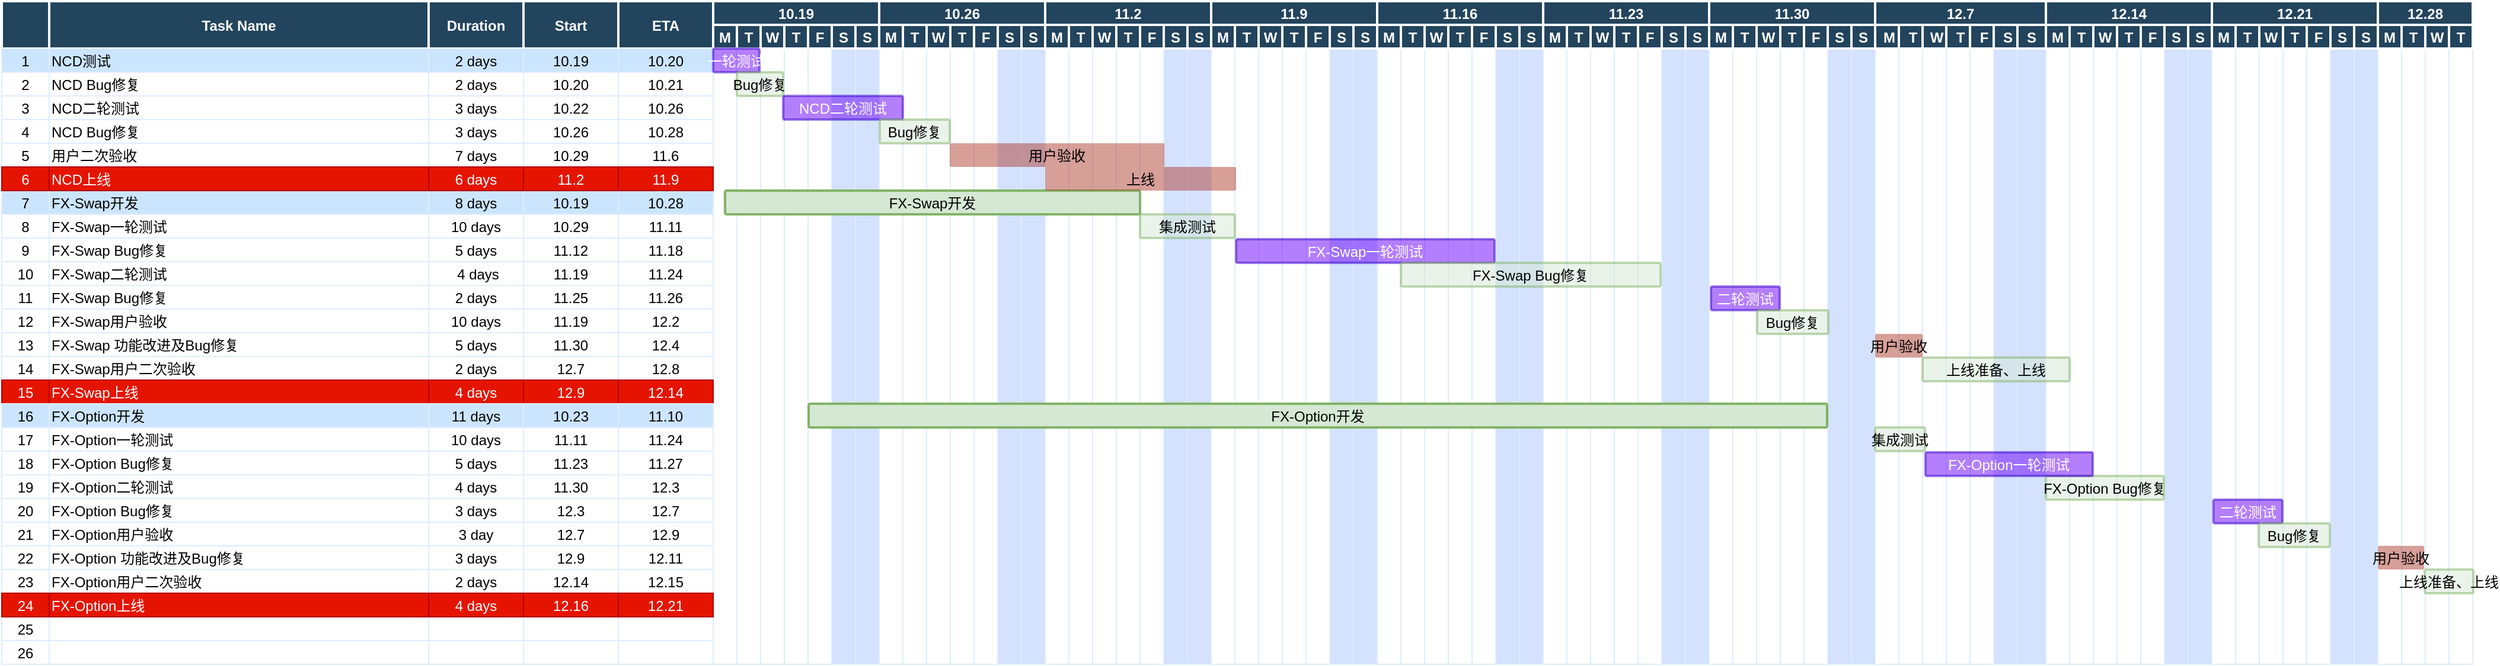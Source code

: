 <mxfile version="13.10.1" type="github">
  <diagram name="Page-1" id="8378b5f6-a2b2-b727-a746-972ab9d02e00">
    <mxGraphModel dx="2942" dy="1162" grid="1" gridSize="10" guides="1" tooltips="1" connect="0" arrows="1" fold="1" page="1" pageScale="1.5" pageWidth="1169" pageHeight="827" background="#ffffff" math="0" shadow="0">
      <root>
        <mxCell id="0" />
        <mxCell id="1" parent="0" />
        <mxCell id="63" value="7" style="strokeColor=#DEEDFF;fillColor=#CCE5FF;" parent="1" vertex="1">
          <mxGeometry x="86.5" y="500" width="40" height="20" as="geometry" />
        </mxCell>
        <mxCell id="64" value="FX-Swap开发" style="align=left;strokeColor=#DEEDFF;fillColor=#CCE5FF;" parent="1" vertex="1">
          <mxGeometry x="126.5" y="500" width="320" height="20" as="geometry" />
        </mxCell>
        <mxCell id="65" value="8 days" style="strokeColor=#DEEDFF;fillColor=#CCE5FF;" parent="1" vertex="1">
          <mxGeometry x="446.5" y="500" width="80.0" height="20" as="geometry" />
        </mxCell>
        <mxCell id="66" value="10.19" style="strokeColor=#DEEDFF;fillColor=#CCE5FF;" parent="1" vertex="1">
          <mxGeometry x="526.5" y="500" width="80.0" height="20" as="geometry" />
        </mxCell>
        <mxCell id="67" value="10.28" style="strokeColor=#DEEDFF;fillColor=#CCE5FF;" parent="1" vertex="1">
          <mxGeometry x="606.5" y="500.0" width="80.0" height="20" as="geometry" />
        </mxCell>
        <mxCell id="68" value="" style="strokeColor=#DEEDFF" parent="1" vertex="1">
          <mxGeometry x="686.5" y="380.0" width="20" height="520" as="geometry" />
        </mxCell>
        <mxCell id="69" value="8" style="strokeColor=#DEEDFF;fillColor=#FFFFFF;" parent="1" vertex="1">
          <mxGeometry x="86.5" y="520.0" width="40" height="20" as="geometry" />
        </mxCell>
        <mxCell id="70" value="FX-Swap一轮测试" style="align=left;strokeColor=#DEEDFF;fillColor=#FFFFFF;" parent="1" vertex="1">
          <mxGeometry x="126.5" y="520.0" width="320.0" height="20" as="geometry" />
        </mxCell>
        <mxCell id="71" value="10 days" style="strokeColor=#DEEDFF;fillColor=#FFFFFF;" parent="1" vertex="1">
          <mxGeometry x="446.5" y="520.0" width="80.0" height="20" as="geometry" />
        </mxCell>
        <mxCell id="72" value="10.29" style="strokeColor=#DEEDFF;fillColor=#FFFFFF;" parent="1" vertex="1">
          <mxGeometry x="526.5" y="520.0" width="80.0" height="20" as="geometry" />
        </mxCell>
        <mxCell id="73" value="11.11" style="strokeColor=#DEEDFF;fillColor=#FFFFFF;" parent="1" vertex="1">
          <mxGeometry x="606.5" y="520.0" width="80.0" height="20" as="geometry" />
        </mxCell>
        <mxCell id="74" value="9" style="strokeColor=#DEEDFF" parent="1" vertex="1">
          <mxGeometry x="86.5" y="540" width="40" height="20" as="geometry" />
        </mxCell>
        <mxCell id="75" value="FX-Swap Bug修复" style="align=left;strokeColor=#DEEDFF" parent="1" vertex="1">
          <mxGeometry x="126.5" y="540.0" width="320.0" height="20.0" as="geometry" />
        </mxCell>
        <mxCell id="76" value="5 days" style="strokeColor=#DEEDFF" parent="1" vertex="1">
          <mxGeometry x="446.5" y="540.0" width="80.0" height="20" as="geometry" />
        </mxCell>
        <mxCell id="77" value="11.12" style="strokeColor=#DEEDFF" parent="1" vertex="1">
          <mxGeometry x="526.5" y="540.0" width="80.0" height="20" as="geometry" />
        </mxCell>
        <mxCell id="78" value="11.18" style="strokeColor=#DEEDFF" parent="1" vertex="1">
          <mxGeometry x="606.5" y="540" width="80.0" height="20" as="geometry" />
        </mxCell>
        <mxCell id="79" value="10" style="strokeColor=#DEEDFF" parent="1" vertex="1">
          <mxGeometry x="86.5" y="560" width="40" height="20" as="geometry" />
        </mxCell>
        <mxCell id="80" value="FX-Swap二轮测试" style="align=left;strokeColor=#DEEDFF" parent="1" vertex="1">
          <mxGeometry x="126.5" y="560.0" width="320" height="20" as="geometry" />
        </mxCell>
        <mxCell id="81" value="4 days" style="strokeColor=#DEEDFF" parent="1" vertex="1">
          <mxGeometry x="446.5" y="560" width="83.5" height="20" as="geometry" />
        </mxCell>
        <mxCell id="82" value="11.19" style="strokeColor=#DEEDFF" parent="1" vertex="1">
          <mxGeometry x="526.5" y="560.0" width="80.0" height="20" as="geometry" />
        </mxCell>
        <mxCell id="83" value="11.24" style="strokeColor=#DEEDFF" parent="1" vertex="1">
          <mxGeometry x="606.5" y="560.0" width="80.0" height="20" as="geometry" />
        </mxCell>
        <mxCell id="84" value="11" style="strokeColor=#DEEDFF" parent="1" vertex="1">
          <mxGeometry x="86.5" y="580.0" width="40" height="20" as="geometry" />
        </mxCell>
        <mxCell id="85" value="FX-Swap Bug修复" style="align=left;strokeColor=#DEEDFF" parent="1" vertex="1">
          <mxGeometry x="126.5" y="580.0" width="320.0" height="20" as="geometry" />
        </mxCell>
        <mxCell id="86" value="2 days" style="strokeColor=#DEEDFF" parent="1" vertex="1">
          <mxGeometry x="446.5" y="580.0" width="80.0" height="20" as="geometry" />
        </mxCell>
        <mxCell id="87" value="11.25" style="strokeColor=#DEEDFF" parent="1" vertex="1">
          <mxGeometry x="526.5" y="580.0" width="80.0" height="20" as="geometry" />
        </mxCell>
        <mxCell id="88" value="11.26" style="strokeColor=#DEEDFF" parent="1" vertex="1">
          <mxGeometry x="606.5" y="580.0" width="80.0" height="20" as="geometry" />
        </mxCell>
        <mxCell id="89" value="12" style="strokeColor=#DEEDFF" parent="1" vertex="1">
          <mxGeometry x="86.5" y="600.0" width="40" height="20" as="geometry" />
        </mxCell>
        <mxCell id="90" value="FX-Swap用户验收" style="align=left;strokeColor=#DEEDFF" parent="1" vertex="1">
          <mxGeometry x="126.5" y="600.0" width="320.0" height="20" as="geometry" />
        </mxCell>
        <mxCell id="91" value="10 days" style="strokeColor=#DEEDFF" parent="1" vertex="1">
          <mxGeometry x="446.5" y="600.0" width="80.0" height="20" as="geometry" />
        </mxCell>
        <mxCell id="92" value="11.19" style="strokeColor=#DEEDFF" parent="1" vertex="1">
          <mxGeometry x="526.5" y="600.0" width="80.0" height="20" as="geometry" />
        </mxCell>
        <mxCell id="93" value="12.2" style="strokeColor=#DEEDFF" parent="1" vertex="1">
          <mxGeometry x="606.5" y="600.0" width="80.0" height="20" as="geometry" />
        </mxCell>
        <mxCell id="94" value="13" style="strokeColor=#DEEDFF" parent="1" vertex="1">
          <mxGeometry x="86.5" y="620.0" width="40" height="20" as="geometry" />
        </mxCell>
        <mxCell id="95" value="FX-Swap 功能改进及Bug修复" style="align=left;strokeColor=#DEEDFF" parent="1" vertex="1">
          <mxGeometry x="126.5" y="620.0" width="320.0" height="20" as="geometry" />
        </mxCell>
        <mxCell id="96" value="5 days" style="strokeColor=#DEEDFF" parent="1" vertex="1">
          <mxGeometry x="446.5" y="620.0" width="80.0" height="20" as="geometry" />
        </mxCell>
        <mxCell id="97" value="11.30" style="strokeColor=#DEEDFF" parent="1" vertex="1">
          <mxGeometry x="526.5" y="620.0" width="80.0" height="20" as="geometry" />
        </mxCell>
        <mxCell id="98" value="12.4" style="strokeColor=#DEEDFF" parent="1" vertex="1">
          <mxGeometry x="606.5" y="620.0" width="80.0" height="20" as="geometry" />
        </mxCell>
        <mxCell id="99" value="14" style="strokeColor=#DEEDFF" parent="1" vertex="1">
          <mxGeometry x="86.5" y="640.0" width="40" height="20" as="geometry" />
        </mxCell>
        <mxCell id="100" value="FX-Swap用户二次验收" style="align=left;strokeColor=#DEEDFF" parent="1" vertex="1">
          <mxGeometry x="126.5" y="640.0" width="320.0" height="20" as="geometry" />
        </mxCell>
        <mxCell id="101" value="2 days" style="strokeColor=#DEEDFF" parent="1" vertex="1">
          <mxGeometry x="446.5" y="640.0" width="80.0" height="20" as="geometry" />
        </mxCell>
        <mxCell id="102" value="12.7" style="strokeColor=#DEEDFF" parent="1" vertex="1">
          <mxGeometry x="526.5" y="640.0" width="80.0" height="20" as="geometry" />
        </mxCell>
        <mxCell id="103" value="12.8" style="strokeColor=#DEEDFF" parent="1" vertex="1">
          <mxGeometry x="606.5" y="640.0" width="80.0" height="20" as="geometry" />
        </mxCell>
        <mxCell id="104" value="15" style="strokeColor=#B20000;fillColor=#e51400;fontColor=#ffffff;" parent="1" vertex="1">
          <mxGeometry x="86.5" y="660" width="40" height="20" as="geometry" />
        </mxCell>
        <mxCell id="105" value="FX-Swap上线" style="align=left;strokeColor=#B20000;fillColor=#e51400;fontColor=#ffffff;" parent="1" vertex="1">
          <mxGeometry x="126.5" y="660.0" width="320.0" height="20.0" as="geometry" />
        </mxCell>
        <mxCell id="106" value="4 days" style="strokeColor=#B20000;fillColor=#e51400;fontColor=#ffffff;" parent="1" vertex="1">
          <mxGeometry x="446.5" y="660.0" width="80.0" height="20" as="geometry" />
        </mxCell>
        <mxCell id="107" value="12.9" style="strokeColor=#B20000;fillColor=#e51400;fontColor=#ffffff;" parent="1" vertex="1">
          <mxGeometry x="526.5" y="660.0" width="80.0" height="20" as="geometry" />
        </mxCell>
        <mxCell id="108" value="12.14" style="strokeColor=#B20000;fillColor=#e51400;fontColor=#ffffff;" parent="1" vertex="1">
          <mxGeometry x="606.5" y="660.0" width="80.0" height="20" as="geometry" />
        </mxCell>
        <mxCell id="109" value="16" style="strokeColor=#DEEDFF;fillColor=#CCE5FF;" parent="1" vertex="1">
          <mxGeometry x="86.5" y="680" width="40" height="20" as="geometry" />
        </mxCell>
        <mxCell id="111" value="11 days" style="strokeColor=#DEEDFF;fillColor=#CCE5FF;" parent="1" vertex="1">
          <mxGeometry x="446.5" y="680.0" width="80.0" height="20" as="geometry" />
        </mxCell>
        <mxCell id="112" value="10.23" style="strokeColor=#DEEDFF;fillColor=#CCE5FF;" parent="1" vertex="1">
          <mxGeometry x="526.5" y="680.0" width="80.0" height="20" as="geometry" />
        </mxCell>
        <mxCell id="113" value="11.10" style="strokeColor=#DEEDFF;fillColor=#CCE5FF;" parent="1" vertex="1">
          <mxGeometry x="606.5" y="680.0" width="80.0" height="20" as="geometry" />
        </mxCell>
        <mxCell id="114" value="17" style="strokeColor=#DEEDFF" parent="1" vertex="1">
          <mxGeometry x="86.5" y="700.0" width="40" height="20" as="geometry" />
        </mxCell>
        <mxCell id="116" value="10 days" style="strokeColor=#DEEDFF" parent="1" vertex="1">
          <mxGeometry x="446.5" y="700.0" width="80.0" height="20" as="geometry" />
        </mxCell>
        <mxCell id="117" value="11.11" style="strokeColor=#DEEDFF" parent="1" vertex="1">
          <mxGeometry x="526.5" y="700.0" width="80.0" height="20" as="geometry" />
        </mxCell>
        <mxCell id="118" value="11.24" style="strokeColor=#DEEDFF" parent="1" vertex="1">
          <mxGeometry x="606.5" y="700.0" width="80.0" height="20" as="geometry" />
        </mxCell>
        <mxCell id="119" value="18" style="strokeColor=#DEEDFF" parent="1" vertex="1">
          <mxGeometry x="86.5" y="720" width="40" height="20" as="geometry" />
        </mxCell>
        <mxCell id="121" value="5 days" style="strokeColor=#DEEDFF" parent="1" vertex="1">
          <mxGeometry x="446.5" y="720.0" width="80.0" height="20" as="geometry" />
        </mxCell>
        <mxCell id="122" value="11.23" style="strokeColor=#DEEDFF" parent="1" vertex="1">
          <mxGeometry x="526.5" y="720.0" width="80.0" height="20" as="geometry" />
        </mxCell>
        <mxCell id="123" value="11.27" style="strokeColor=#DEEDFF" parent="1" vertex="1">
          <mxGeometry x="606.5" y="720.0" width="80.0" height="20" as="geometry" />
        </mxCell>
        <mxCell id="124" value="19" style="strokeColor=#DEEDFF" parent="1" vertex="1">
          <mxGeometry x="86.5" y="740" width="40" height="20" as="geometry" />
        </mxCell>
        <mxCell id="126" value="4 days" style="strokeColor=#DEEDFF" parent="1" vertex="1">
          <mxGeometry x="446.5" y="740.0" width="80.0" height="20" as="geometry" />
        </mxCell>
        <mxCell id="127" value="11.30" style="strokeColor=#DEEDFF" parent="1" vertex="1">
          <mxGeometry x="526.5" y="740.0" width="80.0" height="20" as="geometry" />
        </mxCell>
        <mxCell id="128" value="12.3" style="strokeColor=#DEEDFF" parent="1" vertex="1">
          <mxGeometry x="606.5" y="740.0" width="80.0" height="20" as="geometry" />
        </mxCell>
        <mxCell id="129" value="20" style="strokeColor=#DEEDFF" parent="1" vertex="1">
          <mxGeometry x="86.5" y="760.0" width="40" height="20" as="geometry" />
        </mxCell>
        <mxCell id="131" value="3 days" style="strokeColor=#DEEDFF" parent="1" vertex="1">
          <mxGeometry x="446.5" y="760.0" width="80.0" height="20" as="geometry" />
        </mxCell>
        <mxCell id="132" value="12.3" style="strokeColor=#DEEDFF" parent="1" vertex="1">
          <mxGeometry x="526.5" y="760.0" width="80.0" height="20" as="geometry" />
        </mxCell>
        <mxCell id="133" value="12.7" style="strokeColor=#DEEDFF" parent="1" vertex="1">
          <mxGeometry x="606.5" y="760.0" width="80.0" height="20" as="geometry" />
        </mxCell>
        <mxCell id="134" value="21" style="strokeColor=#DEEDFF;fillColor=#FFFFFF" parent="1" vertex="1">
          <mxGeometry x="86.5" y="780" width="40" height="20" as="geometry" />
        </mxCell>
        <mxCell id="136" value="3 day" style="strokeColor=#DEEDFF;fillColor=#FFFFFF" parent="1" vertex="1">
          <mxGeometry x="446.5" y="780.0" width="80.0" height="20" as="geometry" />
        </mxCell>
        <mxCell id="137" value="12.7" style="strokeColor=#DEEDFF;fillColor=#FFFFFF" parent="1" vertex="1">
          <mxGeometry x="526.5" y="780.0" width="80.0" height="20" as="geometry" />
        </mxCell>
        <mxCell id="138" value="12.9" style="strokeColor=#DEEDFF;fillColor=#FFFFFF" parent="1" vertex="1">
          <mxGeometry x="606.5" y="780.0" width="80.0" height="20" as="geometry" />
        </mxCell>
        <mxCell id="139" value="22" style="strokeColor=#DEEDFF;fillColor=#FFFFFF;" parent="1" vertex="1">
          <mxGeometry x="86.5" y="800.0" width="40" height="20" as="geometry" />
        </mxCell>
        <mxCell id="141" value="3 days" style="strokeColor=#DEEDFF;fillColor=#FFFFFF;" parent="1" vertex="1">
          <mxGeometry x="446.5" y="800.0" width="80.0" height="20" as="geometry" />
        </mxCell>
        <mxCell id="142" value="12.9" style="strokeColor=#DEEDFF;fillColor=#FFFFFF;" parent="1" vertex="1">
          <mxGeometry x="526.5" y="800.0" width="80.0" height="20" as="geometry" />
        </mxCell>
        <mxCell id="143" value="12.11" style="strokeColor=#DEEDFF;fillColor=#FFFFFF;" parent="1" vertex="1">
          <mxGeometry x="606.5" y="800.0" width="80.0" height="20" as="geometry" />
        </mxCell>
        <mxCell id="144" value="17" style="strokeColor=#DEEDFF" parent="1" vertex="1">
          <mxGeometry x="86.5" y="820.0" width="40" height="20" as="geometry" />
        </mxCell>
        <mxCell id="146" value="7 days" style="strokeColor=#DEEDFF" parent="1" vertex="1">
          <mxGeometry x="446.5" y="820.0" width="80.0" height="20" as="geometry" />
        </mxCell>
        <mxCell id="147" value="19.04.12" style="strokeColor=#DEEDFF" parent="1" vertex="1">
          <mxGeometry x="526.5" y="820.0" width="80.0" height="20" as="geometry" />
        </mxCell>
        <mxCell id="148" value="27.04.12" style="strokeColor=#DEEDFF" parent="1" vertex="1">
          <mxGeometry x="606.5" y="820.0" width="80.0" height="20" as="geometry" />
        </mxCell>
        <mxCell id="154" value="19" style="strokeColor=#DEEDFF" parent="1" vertex="1">
          <mxGeometry x="86.5" y="860.0" width="40" height="20" as="geometry" />
        </mxCell>
        <mxCell id="155" value="" style="align=left;strokeColor=#DEEDFF" parent="1" vertex="1">
          <mxGeometry x="126.5" y="860.0" width="320.0" height="20" as="geometry" />
        </mxCell>
        <mxCell id="156" value="" style="strokeColor=#DEEDFF" parent="1" vertex="1">
          <mxGeometry x="446.5" y="860.0" width="80.0" height="20" as="geometry" />
        </mxCell>
        <mxCell id="157" value="" style="strokeColor=#DEEDFF" parent="1" vertex="1">
          <mxGeometry x="526.5" y="860" width="80" height="20" as="geometry" />
        </mxCell>
        <mxCell id="158" value="" style="strokeColor=#DEEDFF" parent="1" vertex="1">
          <mxGeometry x="606.5" y="860.0" width="80.0" height="20" as="geometry" />
        </mxCell>
        <mxCell id="159" value="20" style="strokeColor=#DEEDFF" parent="1" vertex="1">
          <mxGeometry x="86.5" y="880.0" width="40" height="20" as="geometry" />
        </mxCell>
        <mxCell id="160" value="" style="align=left;strokeColor=#DEEDFF" parent="1" vertex="1">
          <mxGeometry x="126.5" y="880.0" width="320.0" height="20" as="geometry" />
        </mxCell>
        <mxCell id="161" value="" style="strokeColor=#DEEDFF" parent="1" vertex="1">
          <mxGeometry x="446.5" y="880.0" width="80.0" height="20" as="geometry" />
        </mxCell>
        <mxCell id="162" value="" style="strokeColor=#DEEDFF" parent="1" vertex="1">
          <mxGeometry x="526.5" y="880.0" width="80.0" height="20" as="geometry" />
        </mxCell>
        <mxCell id="163" value="" style="strokeColor=#DEEDFF" parent="1" vertex="1">
          <mxGeometry x="606.5" y="880.0" width="80.0" height="20" as="geometry" />
        </mxCell>
        <mxCell id="169" value="23" style="strokeColor=#DEEDFF" parent="1" vertex="1">
          <mxGeometry x="86.5" y="820.0" width="40" height="20" as="geometry" />
        </mxCell>
        <mxCell id="170" value="" style="align=left;strokeColor=#DEEDFF" parent="1" vertex="1">
          <mxGeometry x="126.5" y="820.0" width="320.0" height="20" as="geometry" />
        </mxCell>
        <mxCell id="171" value="2 days" style="strokeColor=#DEEDFF" parent="1" vertex="1">
          <mxGeometry x="446.5" y="820.0" width="80.0" height="20" as="geometry" />
        </mxCell>
        <mxCell id="172" value="12.14" style="strokeColor=#DEEDFF" parent="1" vertex="1">
          <mxGeometry x="526.5" y="820.0" width="80.0" height="20" as="geometry" />
        </mxCell>
        <mxCell id="173" value="12.15" style="strokeColor=#DEEDFF" parent="1" vertex="1">
          <mxGeometry x="606.5" y="820.0" width="80.0" height="20" as="geometry" />
        </mxCell>
        <mxCell id="174" value="23" style="strokeColor=#DEEDFF" parent="1" vertex="1">
          <mxGeometry x="86.5" y="840.0" width="40" height="20" as="geometry" />
        </mxCell>
        <mxCell id="175" value="" style="align=left;strokeColor=#DEEDFF" parent="1" vertex="1">
          <mxGeometry x="126.5" y="840.0" width="320.0" height="20" as="geometry" />
        </mxCell>
        <mxCell id="176" value="" style="strokeColor=#DEEDFF" parent="1" vertex="1">
          <mxGeometry x="446.5" y="840.0" width="80.0" height="20" as="geometry" />
        </mxCell>
        <mxCell id="177" value="" style="strokeColor=#DEEDFF" parent="1" vertex="1">
          <mxGeometry x="526.5" y="840.0" width="80.0" height="20" as="geometry" />
        </mxCell>
        <mxCell id="178" value="" style="strokeColor=#DEEDFF" parent="1" vertex="1">
          <mxGeometry x="606.5" y="840.0" width="80.0" height="20" as="geometry" />
        </mxCell>
        <mxCell id="179" value="25" style="strokeColor=#DEEDFF" parent="1" vertex="1">
          <mxGeometry x="86.5" y="860.0" width="40" height="20" as="geometry" />
        </mxCell>
        <mxCell id="180" value="" style="align=left;strokeColor=#DEEDFF" parent="1" vertex="1">
          <mxGeometry x="126.5" y="860.0" width="320.0" height="20" as="geometry" />
        </mxCell>
        <mxCell id="181" value="" style="strokeColor=#DEEDFF" parent="1" vertex="1">
          <mxGeometry x="446.5" y="860.0" width="80.0" height="20" as="geometry" />
        </mxCell>
        <mxCell id="182" value="" style="strokeColor=#DEEDFF" parent="1" vertex="1">
          <mxGeometry x="526.5" y="860.0" width="80.0" height="20" as="geometry" />
        </mxCell>
        <mxCell id="183" value="" style="strokeColor=#DEEDFF" parent="1" vertex="1">
          <mxGeometry x="606.5" y="860.0" width="80.0" height="20" as="geometry" />
        </mxCell>
        <mxCell id="184" value="26" style="strokeColor=#DEEDFF" parent="1" vertex="1">
          <mxGeometry x="86.5" y="880.0" width="40" height="20" as="geometry" />
        </mxCell>
        <mxCell id="185" value="" style="align=left;strokeColor=#DEEDFF" parent="1" vertex="1">
          <mxGeometry x="126.5" y="880.0" width="320.0" height="20" as="geometry" />
        </mxCell>
        <mxCell id="186" value="" style="strokeColor=#DEEDFF" parent="1" vertex="1">
          <mxGeometry x="446.5" y="880.0" width="80.0" height="20" as="geometry" />
        </mxCell>
        <mxCell id="187" value="" style="strokeColor=#DEEDFF" parent="1" vertex="1">
          <mxGeometry x="526.5" y="880.0" width="80.0" height="20" as="geometry" />
        </mxCell>
        <mxCell id="188" value="" style="strokeColor=#DEEDFF" parent="1" vertex="1">
          <mxGeometry x="606.5" y="880.0" width="80.0" height="20" as="geometry" />
        </mxCell>
        <mxCell id="194" value="" style="strokeColor=#DEEDFF" parent="1" vertex="1">
          <mxGeometry x="706.5" y="380.0" width="20" height="520" as="geometry" />
        </mxCell>
        <mxCell id="195" value="" style="strokeColor=#DEEDFF" parent="1" vertex="1">
          <mxGeometry x="726.5" y="380.0" width="20" height="520" as="geometry" />
        </mxCell>
        <mxCell id="196" value="" style="strokeColor=#DEEDFF" parent="1" vertex="1">
          <mxGeometry x="746.5" y="380.0" width="20" height="520" as="geometry" />
        </mxCell>
        <mxCell id="197" value="" style="strokeColor=#DEEDFF" parent="1" vertex="1">
          <mxGeometry x="766.5" y="380.0" width="20" height="520" as="geometry" />
        </mxCell>
        <mxCell id="198" value="" style="strokeColor=#DEEDFF;fillColor=#D4E1FF" parent="1" vertex="1">
          <mxGeometry x="786.5" y="380.0" width="20" height="520" as="geometry" />
        </mxCell>
        <mxCell id="199" value="" style="strokeColor=#DEEDFF;fillColor=#D4E1FF" parent="1" vertex="1">
          <mxGeometry x="806.5" y="380.0" width="20" height="520" as="geometry" />
        </mxCell>
        <mxCell id="200" value="" style="strokeColor=#DEEDFF" parent="1" vertex="1">
          <mxGeometry x="826.5" y="380.0" width="20" height="520" as="geometry" />
        </mxCell>
        <mxCell id="201" value="" style="strokeColor=#DEEDFF" parent="1" vertex="1">
          <mxGeometry x="846.5" y="380.0" width="20" height="520" as="geometry" />
        </mxCell>
        <mxCell id="202" value="" style="strokeColor=#DEEDFF" parent="1" vertex="1">
          <mxGeometry x="866.5" y="380.0" width="20" height="520" as="geometry" />
        </mxCell>
        <mxCell id="203" value="" style="strokeColor=#DEEDFF" parent="1" vertex="1">
          <mxGeometry x="886.5" y="380.0" width="20" height="520" as="geometry" />
        </mxCell>
        <mxCell id="204" value="" style="strokeColor=#DEEDFF" parent="1" vertex="1">
          <mxGeometry x="906.5" y="380.0" width="20" height="520" as="geometry" />
        </mxCell>
        <mxCell id="205" value="" style="strokeColor=#DEEDFF;fillColor=#D4E1FF" parent="1" vertex="1">
          <mxGeometry x="926.5" y="380.0" width="20" height="520" as="geometry" />
        </mxCell>
        <mxCell id="206" value="" style="strokeColor=#DEEDFF;fillColor=#D4E1FF" parent="1" vertex="1">
          <mxGeometry x="946.5" y="380.0" width="20" height="520" as="geometry" />
        </mxCell>
        <mxCell id="207" value="" style="strokeColor=#DEEDFF" parent="1" vertex="1">
          <mxGeometry x="966.5" y="380.0" width="20" height="520" as="geometry" />
        </mxCell>
        <mxCell id="208" value="" style="strokeColor=#DEEDFF" parent="1" vertex="1">
          <mxGeometry x="986.5" y="380.0" width="20" height="520" as="geometry" />
        </mxCell>
        <mxCell id="209" value="" style="strokeColor=#DEEDFF" parent="1" vertex="1">
          <mxGeometry x="1006.5" y="380.0" width="20" height="520" as="geometry" />
        </mxCell>
        <mxCell id="210" value="" style="strokeColor=#DEEDFF" parent="1" vertex="1">
          <mxGeometry x="1026.5" y="380.0" width="20" height="520" as="geometry" />
        </mxCell>
        <mxCell id="211" value="" style="strokeColor=#DEEDFF" parent="1" vertex="1">
          <mxGeometry x="1046.5" y="380.0" width="20" height="520" as="geometry" />
        </mxCell>
        <mxCell id="212" value="" style="strokeColor=#DEEDFF;fillColor=#D4E1FF" parent="1" vertex="1">
          <mxGeometry x="1066.5" y="380.0" width="20" height="520" as="geometry" />
        </mxCell>
        <mxCell id="213" value="" style="strokeColor=#DEEDFF;fillColor=#D4E1FF" parent="1" vertex="1">
          <mxGeometry x="1086.5" y="380.0" width="20" height="520" as="geometry" />
        </mxCell>
        <mxCell id="214" value="" style="strokeColor=#DEEDFF" parent="1" vertex="1">
          <mxGeometry x="1106.5" y="380.0" width="20" height="520" as="geometry" />
        </mxCell>
        <mxCell id="215" value="" style="strokeColor=#DEEDFF" parent="1" vertex="1">
          <mxGeometry x="1126.5" y="380.0" width="20" height="520" as="geometry" />
        </mxCell>
        <mxCell id="216" value="" style="strokeColor=#DEEDFF" parent="1" vertex="1">
          <mxGeometry x="1146.5" y="380.0" width="20" height="520" as="geometry" />
        </mxCell>
        <mxCell id="217" value="" style="strokeColor=#DEEDFF" parent="1" vertex="1">
          <mxGeometry x="1166.5" y="380.0" width="20" height="520" as="geometry" />
        </mxCell>
        <mxCell id="218" value="" style="strokeColor=#DEEDFF" parent="1" vertex="1">
          <mxGeometry x="1186.5" y="380.0" width="20" height="520" as="geometry" />
        </mxCell>
        <mxCell id="219" value="" style="strokeColor=#DEEDFF;fillColor=#D4E1FF" parent="1" vertex="1">
          <mxGeometry x="1206.5" y="380.0" width="20" height="520" as="geometry" />
        </mxCell>
        <mxCell id="220" value="" style="strokeColor=#DEEDFF;fillColor=#D4E1FF" parent="1" vertex="1">
          <mxGeometry x="1226.5" y="380.0" width="20" height="520" as="geometry" />
        </mxCell>
        <mxCell id="221" value="" style="strokeColor=#DEEDFF" parent="1" vertex="1">
          <mxGeometry x="1246.5" y="380.0" width="20" height="520" as="geometry" />
        </mxCell>
        <mxCell id="222" value="" style="strokeColor=#DEEDFF" parent="1" vertex="1">
          <mxGeometry x="1266.5" y="380.0" width="20" height="520" as="geometry" />
        </mxCell>
        <mxCell id="223" value="" style="strokeColor=#DEEDFF" parent="1" vertex="1">
          <mxGeometry x="1286.5" y="380.0" width="20" height="520" as="geometry" />
        </mxCell>
        <mxCell id="224" value="" style="strokeColor=#DEEDFF" parent="1" vertex="1">
          <mxGeometry x="1306.5" y="380.0" width="20" height="520" as="geometry" />
        </mxCell>
        <mxCell id="225" value="" style="strokeColor=#DEEDFF" parent="1" vertex="1">
          <mxGeometry x="1326.5" y="380.0" width="20" height="520" as="geometry" />
        </mxCell>
        <mxCell id="226" value="" style="strokeColor=#DEEDFF;fillColor=#D4E1FF" parent="1" vertex="1">
          <mxGeometry x="1346.5" y="380.0" width="20" height="520" as="geometry" />
        </mxCell>
        <mxCell id="227" value="" style="strokeColor=#DEEDFF;fillColor=#D4E1FF" parent="1" vertex="1">
          <mxGeometry x="1366.5" y="380.0" width="20" height="520" as="geometry" />
        </mxCell>
        <mxCell id="228" value="" style="strokeColor=#DEEDFF" parent="1" vertex="1">
          <mxGeometry x="1386.5" y="380.0" width="20" height="520" as="geometry" />
        </mxCell>
        <mxCell id="229" value="" style="strokeColor=#DEEDFF" parent="1" vertex="1">
          <mxGeometry x="1406.5" y="380.0" width="20" height="520" as="geometry" />
        </mxCell>
        <mxCell id="230" value="" style="strokeColor=#DEEDFF" parent="1" vertex="1">
          <mxGeometry x="1426.5" y="380.0" width="20" height="520" as="geometry" />
        </mxCell>
        <mxCell id="231" value="" style="strokeColor=#DEEDFF" parent="1" vertex="1">
          <mxGeometry x="1446.5" y="380.0" width="20" height="520" as="geometry" />
        </mxCell>
        <mxCell id="232" value="" style="strokeColor=#DEEDFF" parent="1" vertex="1">
          <mxGeometry x="1466.5" y="380.0" width="20" height="520" as="geometry" />
        </mxCell>
        <mxCell id="233" value="" style="strokeColor=#DEEDFF;fillColor=#D4E1FF" parent="1" vertex="1">
          <mxGeometry x="1486.5" y="380.0" width="20" height="520" as="geometry" />
        </mxCell>
        <mxCell id="234" value="" style="strokeColor=#DEEDFF;fillColor=#D4E1FF" parent="1" vertex="1">
          <mxGeometry x="1506.5" y="380.0" width="20" height="520" as="geometry" />
        </mxCell>
        <mxCell id="235" value="" style="strokeColor=#DEEDFF" parent="1" vertex="1">
          <mxGeometry x="1526.5" y="380.0" width="20" height="520" as="geometry" />
        </mxCell>
        <mxCell id="236" value="" style="strokeColor=#DEEDFF" parent="1" vertex="1">
          <mxGeometry x="1546.5" y="380.0" width="20" height="520" as="geometry" />
        </mxCell>
        <mxCell id="237" value="" style="strokeColor=#DEEDFF" parent="1" vertex="1">
          <mxGeometry x="1566.5" y="380.0" width="20" height="520" as="geometry" />
        </mxCell>
        <mxCell id="238" value="" style="strokeColor=#DEEDFF" parent="1" vertex="1">
          <mxGeometry x="1586.5" y="380.0" width="20" height="520" as="geometry" />
        </mxCell>
        <mxCell id="239" value="" style="strokeColor=#DEEDFF" parent="1" vertex="1">
          <mxGeometry x="1606.5" y="380.0" width="20" height="520" as="geometry" />
        </mxCell>
        <mxCell id="240" value="" style="strokeColor=#DEEDFF;fillColor=#D4E1FF" parent="1" vertex="1">
          <mxGeometry x="1626.5" y="380.0" width="20" height="520" as="geometry" />
        </mxCell>
        <mxCell id="241" value="" style="strokeColor=#DEEDFF;fillColor=#D4E1FF" parent="1" vertex="1">
          <mxGeometry x="1646.5" y="380.0" width="20" height="520" as="geometry" />
        </mxCell>
        <mxCell id="2" value="Task Name" style="fillColor=#23445D;strokeColor=#FFFFFF;strokeWidth=2;fontColor=#FFFFFF;fontStyle=1" parent="1" vertex="1">
          <mxGeometry x="126.5" y="340" width="320" height="40" as="geometry" />
        </mxCell>
        <mxCell id="3" value="" style="fillColor=#23445D;strokeColor=#FFFFFF;strokeWidth=2;fontColor=#FFFFFF;fontStyle=1" parent="1" vertex="1">
          <mxGeometry x="86.5" y="340" width="40" height="40" as="geometry" />
        </mxCell>
        <mxCell id="4" value="10.19" style="fillColor=#23445D;strokeColor=#FFFFFF;strokeWidth=2;fontColor=#FFFFFF;fontStyle=1" parent="1" vertex="1">
          <mxGeometry x="686.5" y="340.0" width="140" height="20" as="geometry" />
        </mxCell>
        <mxCell id="5" value="M" style="fillColor=#23445D;strokeColor=#FFFFFF;strokeWidth=2;fontColor=#FFFFFF;fontStyle=1" parent="1" vertex="1">
          <mxGeometry x="686.5" y="360.0" width="20" height="20" as="geometry" />
        </mxCell>
        <mxCell id="6" value="T" style="fillColor=#23445D;strokeColor=#FFFFFF;strokeWidth=2;fontColor=#FFFFFF;fontStyle=1" parent="1" vertex="1">
          <mxGeometry x="706.5" y="360.0" width="20" height="20" as="geometry" />
        </mxCell>
        <mxCell id="7" value="W" style="fillColor=#23445D;strokeColor=#FFFFFF;strokeWidth=2;fontColor=#FFFFFF;fontStyle=1" parent="1" vertex="1">
          <mxGeometry x="726.5" y="360.0" width="20" height="20" as="geometry" />
        </mxCell>
        <mxCell id="8" value="T" style="fillColor=#23445D;strokeColor=#FFFFFF;strokeWidth=2;fontColor=#FFFFFF;fontStyle=1" parent="1" vertex="1">
          <mxGeometry x="746.5" y="360.0" width="20" height="20" as="geometry" />
        </mxCell>
        <mxCell id="9" value="F" style="fillColor=#23445D;strokeColor=#FFFFFF;strokeWidth=2;fontColor=#FFFFFF;fontStyle=1" parent="1" vertex="1">
          <mxGeometry x="766.5" y="360.0" width="20" height="20" as="geometry" />
        </mxCell>
        <mxCell id="10" value="S" style="fillColor=#23445D;strokeColor=#FFFFFF;strokeWidth=2;fontColor=#FFFFFF;fontStyle=1" parent="1" vertex="1">
          <mxGeometry x="786.5" y="360.0" width="20" height="20" as="geometry" />
        </mxCell>
        <mxCell id="11" value="S" style="fillColor=#23445D;strokeColor=#FFFFFF;strokeWidth=2;fontColor=#FFFFFF;fontStyle=1" parent="1" vertex="1">
          <mxGeometry x="806.5" y="360.0" width="20" height="20" as="geometry" />
        </mxCell>
        <mxCell id="12" value="Duration" style="fillColor=#23445D;strokeColor=#FFFFFF;strokeWidth=2;fontColor=#FFFFFF;fontStyle=1" parent="1" vertex="1">
          <mxGeometry x="446.5" y="340.0" width="80.0" height="40.0" as="geometry" />
        </mxCell>
        <mxCell id="13" value="Start" style="fillColor=#23445D;strokeColor=#FFFFFF;strokeWidth=2;fontColor=#FFFFFF;fontStyle=1" parent="1" vertex="1">
          <mxGeometry x="526.5" y="340.0" width="80.0" height="40.0" as="geometry" />
        </mxCell>
        <mxCell id="14" value="ETA" style="fillColor=#23445D;strokeColor=#FFFFFF;strokeWidth=2;fontColor=#FFFFFF;fontStyle=1" parent="1" vertex="1">
          <mxGeometry x="606.5" y="340.0" width="80.0" height="40.0" as="geometry" />
        </mxCell>
        <mxCell id="15" value="10.26" style="fillColor=#23445D;strokeColor=#FFFFFF;strokeWidth=2;fontColor=#FFFFFF;fontStyle=1" parent="1" vertex="1">
          <mxGeometry x="826.5" y="340.0" width="140" height="20" as="geometry" />
        </mxCell>
        <mxCell id="16" value="M" style="fillColor=#23445D;strokeColor=#FFFFFF;strokeWidth=2;fontColor=#FFFFFF;fontStyle=1" parent="1" vertex="1">
          <mxGeometry x="826.5" y="360.0" width="20" height="20" as="geometry" />
        </mxCell>
        <mxCell id="17" value="T" style="fillColor=#23445D;strokeColor=#FFFFFF;strokeWidth=2;fontColor=#FFFFFF;fontStyle=1" parent="1" vertex="1">
          <mxGeometry x="846.5" y="360.0" width="20" height="20" as="geometry" />
        </mxCell>
        <mxCell id="18" value="W" style="fillColor=#23445D;strokeColor=#FFFFFF;strokeWidth=2;fontColor=#FFFFFF;fontStyle=1" parent="1" vertex="1">
          <mxGeometry x="866.5" y="360.0" width="20" height="20" as="geometry" />
        </mxCell>
        <mxCell id="19" value="T" style="fillColor=#23445D;strokeColor=#FFFFFF;strokeWidth=2;fontColor=#FFFFFF;fontStyle=1" parent="1" vertex="1">
          <mxGeometry x="886.5" y="360.0" width="20" height="20" as="geometry" />
        </mxCell>
        <mxCell id="20" value="F" style="fillColor=#23445D;strokeColor=#FFFFFF;strokeWidth=2;fontColor=#FFFFFF;fontStyle=1" parent="1" vertex="1">
          <mxGeometry x="906.5" y="360.0" width="20" height="20" as="geometry" />
        </mxCell>
        <mxCell id="21" value="S" style="fillColor=#23445D;strokeColor=#FFFFFF;strokeWidth=2;fontColor=#FFFFFF;fontStyle=1" parent="1" vertex="1">
          <mxGeometry x="926.5" y="360.0" width="20" height="20" as="geometry" />
        </mxCell>
        <mxCell id="22" value="S" style="fillColor=#23445D;strokeColor=#FFFFFF;strokeWidth=2;fontColor=#FFFFFF;fontStyle=1" parent="1" vertex="1">
          <mxGeometry x="946.5" y="360.0" width="20" height="20" as="geometry" />
        </mxCell>
        <mxCell id="23" value="11.2" style="fillColor=#23445D;strokeColor=#FFFFFF;strokeWidth=2;fontColor=#FFFFFF;fontStyle=1" parent="1" vertex="1">
          <mxGeometry x="966.5" y="340.0" width="140" height="20" as="geometry" />
        </mxCell>
        <mxCell id="24" value="M" style="fillColor=#23445D;strokeColor=#FFFFFF;strokeWidth=2;fontColor=#FFFFFF;fontStyle=1" parent="1" vertex="1">
          <mxGeometry x="966.5" y="360.0" width="20" height="20" as="geometry" />
        </mxCell>
        <mxCell id="25" value="T" style="fillColor=#23445D;strokeColor=#FFFFFF;strokeWidth=2;fontColor=#FFFFFF;fontStyle=1" parent="1" vertex="1">
          <mxGeometry x="986.5" y="360.0" width="20" height="20" as="geometry" />
        </mxCell>
        <mxCell id="26" value="W" style="fillColor=#23445D;strokeColor=#FFFFFF;strokeWidth=2;fontColor=#FFFFFF;fontStyle=1" parent="1" vertex="1">
          <mxGeometry x="1006.5" y="360.0" width="20" height="20" as="geometry" />
        </mxCell>
        <mxCell id="27" value="T" style="fillColor=#23445D;strokeColor=#FFFFFF;strokeWidth=2;fontColor=#FFFFFF;fontStyle=1" parent="1" vertex="1">
          <mxGeometry x="1026.5" y="360.0" width="20" height="20" as="geometry" />
        </mxCell>
        <mxCell id="28" value="F" style="fillColor=#23445D;strokeColor=#FFFFFF;strokeWidth=2;fontColor=#FFFFFF;fontStyle=1" parent="1" vertex="1">
          <mxGeometry x="1046.5" y="360.0" width="20" height="20" as="geometry" />
        </mxCell>
        <mxCell id="29" value="S" style="fillColor=#23445D;strokeColor=#FFFFFF;strokeWidth=2;fontColor=#FFFFFF;fontStyle=1" parent="1" vertex="1">
          <mxGeometry x="1066.5" y="360.0" width="20" height="20" as="geometry" />
        </mxCell>
        <mxCell id="30" value="S" style="fillColor=#23445D;strokeColor=#FFFFFF;strokeWidth=2;fontColor=#FFFFFF;fontStyle=1" parent="1" vertex="1">
          <mxGeometry x="1086.5" y="360.0" width="20" height="20" as="geometry" />
        </mxCell>
        <mxCell id="31" value="11.9" style="fillColor=#23445D;strokeColor=#FFFFFF;strokeWidth=2;fontColor=#FFFFFF;fontStyle=1" parent="1" vertex="1">
          <mxGeometry x="1106.5" y="340.0" width="140" height="20" as="geometry" />
        </mxCell>
        <mxCell id="32" value="M" style="fillColor=#23445D;strokeColor=#FFFFFF;strokeWidth=2;fontColor=#FFFFFF;fontStyle=1" parent="1" vertex="1">
          <mxGeometry x="1106.5" y="360.0" width="20" height="20" as="geometry" />
        </mxCell>
        <mxCell id="33" value="T" style="fillColor=#23445D;strokeColor=#FFFFFF;strokeWidth=2;fontColor=#FFFFFF;fontStyle=1" parent="1" vertex="1">
          <mxGeometry x="1126.5" y="360.0" width="20" height="20" as="geometry" />
        </mxCell>
        <mxCell id="34" value="W" style="fillColor=#23445D;strokeColor=#FFFFFF;strokeWidth=2;fontColor=#FFFFFF;fontStyle=1" parent="1" vertex="1">
          <mxGeometry x="1146.5" y="360.0" width="20" height="20" as="geometry" />
        </mxCell>
        <mxCell id="35" value="T" style="fillColor=#23445D;strokeColor=#FFFFFF;strokeWidth=2;fontColor=#FFFFFF;fontStyle=1" parent="1" vertex="1">
          <mxGeometry x="1166.5" y="360.0" width="20" height="20" as="geometry" />
        </mxCell>
        <mxCell id="36" value="F" style="fillColor=#23445D;strokeColor=#FFFFFF;strokeWidth=2;fontColor=#FFFFFF;fontStyle=1" parent="1" vertex="1">
          <mxGeometry x="1186.5" y="360" width="20" height="20" as="geometry" />
        </mxCell>
        <mxCell id="37" value="S" style="fillColor=#23445D;strokeColor=#FFFFFF;strokeWidth=2;fontColor=#FFFFFF;fontStyle=1" parent="1" vertex="1">
          <mxGeometry x="1206.5" y="360" width="20" height="20" as="geometry" />
        </mxCell>
        <mxCell id="38" value="S" style="fillColor=#23445D;strokeColor=#FFFFFF;strokeWidth=2;fontColor=#FFFFFF;fontStyle=1" parent="1" vertex="1">
          <mxGeometry x="1226.5" y="360" width="20" height="20" as="geometry" />
        </mxCell>
        <mxCell id="39" value="11.16" style="fillColor=#23445D;strokeColor=#FFFFFF;strokeWidth=2;fontColor=#FFFFFF;fontStyle=1" parent="1" vertex="1">
          <mxGeometry x="1246.5" y="340.0" width="140" height="20" as="geometry" />
        </mxCell>
        <mxCell id="40" value="M" style="fillColor=#23445D;strokeColor=#FFFFFF;strokeWidth=2;fontColor=#FFFFFF;fontStyle=1" parent="1" vertex="1">
          <mxGeometry x="1246.5" y="360.0" width="20" height="20" as="geometry" />
        </mxCell>
        <mxCell id="41" value="T" style="fillColor=#23445D;strokeColor=#FFFFFF;strokeWidth=2;fontColor=#FFFFFF;fontStyle=1" parent="1" vertex="1">
          <mxGeometry x="1266.5" y="360.0" width="20" height="20" as="geometry" />
        </mxCell>
        <mxCell id="42" value="W" style="fillColor=#23445D;strokeColor=#FFFFFF;strokeWidth=2;fontColor=#FFFFFF;fontStyle=1" parent="1" vertex="1">
          <mxGeometry x="1286.5" y="360.0" width="20" height="20" as="geometry" />
        </mxCell>
        <mxCell id="43" value="T" style="fillColor=#23445D;strokeColor=#FFFFFF;strokeWidth=2;fontColor=#FFFFFF;fontStyle=1" parent="1" vertex="1">
          <mxGeometry x="1306.5" y="360.0" width="20" height="20" as="geometry" />
        </mxCell>
        <mxCell id="44" value="F" style="fillColor=#23445D;strokeColor=#FFFFFF;strokeWidth=2;fontColor=#FFFFFF;fontStyle=1" parent="1" vertex="1">
          <mxGeometry x="1326.5" y="360" width="20" height="20" as="geometry" />
        </mxCell>
        <mxCell id="45" value="S" style="fillColor=#23445D;strokeColor=#FFFFFF;strokeWidth=2;fontColor=#FFFFFF;fontStyle=1" parent="1" vertex="1">
          <mxGeometry x="1346.5" y="360" width="20" height="20" as="geometry" />
        </mxCell>
        <mxCell id="46" value="S" style="fillColor=#23445D;strokeColor=#FFFFFF;strokeWidth=2;fontColor=#FFFFFF;fontStyle=1" parent="1" vertex="1">
          <mxGeometry x="1366.5" y="360" width="20" height="20" as="geometry" />
        </mxCell>
        <mxCell id="47" value="11.23" style="fillColor=#23445D;strokeColor=#FFFFFF;strokeWidth=2;fontColor=#FFFFFF;fontStyle=1" parent="1" vertex="1">
          <mxGeometry x="1386.5" y="340" width="140" height="20" as="geometry" />
        </mxCell>
        <mxCell id="48" value="M" style="fillColor=#23445D;strokeColor=#FFFFFF;strokeWidth=2;fontColor=#FFFFFF;fontStyle=1" parent="1" vertex="1">
          <mxGeometry x="1386.5" y="360" width="20" height="20" as="geometry" />
        </mxCell>
        <mxCell id="49" value="T" style="fillColor=#23445D;strokeColor=#FFFFFF;strokeWidth=2;fontColor=#FFFFFF;fontStyle=1" parent="1" vertex="1">
          <mxGeometry x="1406.5" y="360" width="20" height="20" as="geometry" />
        </mxCell>
        <mxCell id="50" value="W" style="fillColor=#23445D;strokeColor=#FFFFFF;strokeWidth=2;fontColor=#FFFFFF;fontStyle=1" parent="1" vertex="1">
          <mxGeometry x="1426.5" y="360" width="20" height="20" as="geometry" />
        </mxCell>
        <mxCell id="51" value="T" style="fillColor=#23445D;strokeColor=#FFFFFF;strokeWidth=2;fontColor=#FFFFFF;fontStyle=1" parent="1" vertex="1">
          <mxGeometry x="1446.5" y="360" width="20" height="20" as="geometry" />
        </mxCell>
        <mxCell id="52" value="F" style="fillColor=#23445D;strokeColor=#FFFFFF;strokeWidth=2;fontColor=#FFFFFF;fontStyle=1" parent="1" vertex="1">
          <mxGeometry x="1466.5" y="360" width="20" height="20" as="geometry" />
        </mxCell>
        <mxCell id="53" value="S" style="fillColor=#23445D;strokeColor=#FFFFFF;strokeWidth=2;fontColor=#FFFFFF;fontStyle=1" parent="1" vertex="1">
          <mxGeometry x="1486.5" y="360" width="20" height="20" as="geometry" />
        </mxCell>
        <mxCell id="54" value="S" style="fillColor=#23445D;strokeColor=#FFFFFF;strokeWidth=2;fontColor=#FFFFFF;fontStyle=1" parent="1" vertex="1">
          <mxGeometry x="1506.5" y="360" width="20" height="20" as="geometry" />
        </mxCell>
        <mxCell id="55" value="11.30" style="fillColor=#23445D;strokeColor=#FFFFFF;strokeWidth=2;fontColor=#FFFFFF;fontStyle=1" parent="1" vertex="1">
          <mxGeometry x="1526.5" y="340.0" width="140" height="20" as="geometry" />
        </mxCell>
        <mxCell id="56" value="M" style="fillColor=#23445D;strokeColor=#FFFFFF;strokeWidth=2;fontColor=#FFFFFF;fontStyle=1" parent="1" vertex="1">
          <mxGeometry x="1526.5" y="360.0" width="20" height="20" as="geometry" />
        </mxCell>
        <mxCell id="57" value="T" style="fillColor=#23445D;strokeColor=#FFFFFF;strokeWidth=2;fontColor=#FFFFFF;fontStyle=1" parent="1" vertex="1">
          <mxGeometry x="1546.5" y="360.0" width="20" height="20" as="geometry" />
        </mxCell>
        <mxCell id="58" value="W" style="fillColor=#23445D;strokeColor=#FFFFFF;strokeWidth=2;fontColor=#FFFFFF;fontStyle=1" parent="1" vertex="1">
          <mxGeometry x="1566.5" y="360.0" width="20" height="20" as="geometry" />
        </mxCell>
        <mxCell id="59" value="T" style="fillColor=#23445D;strokeColor=#FFFFFF;strokeWidth=2;fontColor=#FFFFFF;fontStyle=1" parent="1" vertex="1">
          <mxGeometry x="1586.5" y="360.0" width="20" height="20" as="geometry" />
        </mxCell>
        <mxCell id="60" value="F" style="fillColor=#23445D;strokeColor=#FFFFFF;strokeWidth=2;fontColor=#FFFFFF;fontStyle=1" parent="1" vertex="1">
          <mxGeometry x="1606.5" y="360.0" width="20" height="20" as="geometry" />
        </mxCell>
        <mxCell id="61" value="S" style="fillColor=#23445D;strokeColor=#FFFFFF;strokeWidth=2;fontColor=#FFFFFF;fontStyle=1" parent="1" vertex="1">
          <mxGeometry x="1626.5" y="360.0" width="20" height="20" as="geometry" />
        </mxCell>
        <mxCell id="62" value="S" style="fillColor=#23445D;strokeColor=#FFFFFF;strokeWidth=2;fontColor=#FFFFFF;fontStyle=1" parent="1" vertex="1">
          <mxGeometry x="1646.5" y="360.0" width="20" height="20" as="geometry" />
        </mxCell>
        <mxCell id="242" value="FX-Swap一轮测试" style="shape=mxgraph.flowchart.process;fillColor=#6a00ff;strokeColor=#3700CC;strokeWidth=2;opacity=50;fontColor=#ffffff;" parent="1" vertex="1">
          <mxGeometry x="1127.5" y="541" width="218" height="20" as="geometry" />
        </mxCell>
        <mxCell id="244" value="FX-Swap Bug修复" style="shape=mxgraph.flowchart.process;fillColor=#d5e8d4;strokeColor=#82b366;strokeWidth=2;opacity=50" parent="1" vertex="1">
          <mxGeometry x="1266.5" y="561" width="219" height="20" as="geometry" />
        </mxCell>
        <mxCell id="254" value="FX-Swap开发" style="shape=mxgraph.flowchart.process;fillColor=#d5e8d4;strokeColor=#82b366;strokeWidth=2;opacity=100" parent="1" vertex="1">
          <mxGeometry x="696.5" y="500" width="350" height="20" as="geometry" />
        </mxCell>
        <mxCell id="269" value="" style="shape=mxgraph.arrows.bent_right_arrow;fillColor=#AE4132;strokeColor=none;strokeWidth=2;direction=south" parent="1" vertex="1">
          <mxGeometry x="886.5" y="690.0" width="10.0" height="10.0" as="geometry" />
        </mxCell>
        <mxCell id="4FHNyfsBTji11Bc5UO98-298" value="" style="strokeColor=#DEEDFF" parent="1" vertex="1">
          <mxGeometry x="1666.5" y="380.0" width="24" height="520" as="geometry" />
        </mxCell>
        <mxCell id="4FHNyfsBTji11Bc5UO98-299" value="" style="strokeColor=#DEEDFF" parent="1" vertex="1">
          <mxGeometry x="1686.5" y="380.0" width="24" height="520" as="geometry" />
        </mxCell>
        <mxCell id="4FHNyfsBTji11Bc5UO98-300" value="" style="strokeColor=#DEEDFF" parent="1" vertex="1">
          <mxGeometry x="1706.5" y="380.0" width="24" height="520" as="geometry" />
        </mxCell>
        <mxCell id="4FHNyfsBTji11Bc5UO98-301" value="" style="strokeColor=#DEEDFF" parent="1" vertex="1">
          <mxGeometry x="1726.5" y="380.0" width="24" height="520" as="geometry" />
        </mxCell>
        <mxCell id="4FHNyfsBTji11Bc5UO98-302" value="" style="strokeColor=#DEEDFF" parent="1" vertex="1">
          <mxGeometry x="1746.5" y="380.0" width="24" height="520" as="geometry" />
        </mxCell>
        <mxCell id="4FHNyfsBTji11Bc5UO98-303" value="" style="strokeColor=#DEEDFF;fillColor=#D4E1FF" parent="1" vertex="1">
          <mxGeometry x="1766.5" y="380.0" width="24" height="520" as="geometry" />
        </mxCell>
        <mxCell id="4FHNyfsBTji11Bc5UO98-304" value="" style="strokeColor=#DEEDFF;fillColor=#D4E1FF" parent="1" vertex="1">
          <mxGeometry x="1786.5" y="380.0" width="24" height="520" as="geometry" />
        </mxCell>
        <mxCell id="4FHNyfsBTji11Bc5UO98-305" value="12.7" style="fillColor=#23445D;strokeColor=#FFFFFF;strokeWidth=2;fontColor=#FFFFFF;fontStyle=1" parent="1" vertex="1">
          <mxGeometry x="1666.5" y="340.0" width="144" height="20" as="geometry" />
        </mxCell>
        <mxCell id="4FHNyfsBTji11Bc5UO98-306" value="M" style="fillColor=#23445D;strokeColor=#FFFFFF;strokeWidth=2;fontColor=#FFFFFF;fontStyle=1" parent="1" vertex="1">
          <mxGeometry x="1666.5" y="360.0" width="24" height="20" as="geometry" />
        </mxCell>
        <mxCell id="4FHNyfsBTji11Bc5UO98-307" value="T" style="fillColor=#23445D;strokeColor=#FFFFFF;strokeWidth=2;fontColor=#FFFFFF;fontStyle=1" parent="1" vertex="1">
          <mxGeometry x="1686.5" y="360.0" width="24" height="20" as="geometry" />
        </mxCell>
        <mxCell id="4FHNyfsBTji11Bc5UO98-308" value="W" style="fillColor=#23445D;strokeColor=#FFFFFF;strokeWidth=2;fontColor=#FFFFFF;fontStyle=1" parent="1" vertex="1">
          <mxGeometry x="1706.5" y="360.0" width="24" height="20" as="geometry" />
        </mxCell>
        <mxCell id="4FHNyfsBTji11Bc5UO98-309" value="T" style="fillColor=#23445D;strokeColor=#FFFFFF;strokeWidth=2;fontColor=#FFFFFF;fontStyle=1" parent="1" vertex="1">
          <mxGeometry x="1726.5" y="360.0" width="24" height="20" as="geometry" />
        </mxCell>
        <mxCell id="4FHNyfsBTji11Bc5UO98-310" value="F" style="fillColor=#23445D;strokeColor=#FFFFFF;strokeWidth=2;fontColor=#FFFFFF;fontStyle=1" parent="1" vertex="1">
          <mxGeometry x="1746.5" y="360.0" width="24" height="20" as="geometry" />
        </mxCell>
        <mxCell id="4FHNyfsBTji11Bc5UO98-311" value="S" style="fillColor=#23445D;strokeColor=#FFFFFF;strokeWidth=2;fontColor=#FFFFFF;fontStyle=1" parent="1" vertex="1">
          <mxGeometry x="1766.5" y="360.0" width="24" height="20" as="geometry" />
        </mxCell>
        <mxCell id="4FHNyfsBTji11Bc5UO98-312" value="S" style="fillColor=#23445D;strokeColor=#FFFFFF;strokeWidth=2;fontColor=#FFFFFF;fontStyle=1" parent="1" vertex="1">
          <mxGeometry x="1786.5" y="360.0" width="24" height="20" as="geometry" />
        </mxCell>
        <mxCell id="4FHNyfsBTji11Bc5UO98-317" value="" style="strokeColor=#DEEDFF" parent="1" vertex="1">
          <mxGeometry x="1810.5" y="380.0" width="20" height="520" as="geometry" />
        </mxCell>
        <mxCell id="4FHNyfsBTji11Bc5UO98-318" value="" style="strokeColor=#DEEDFF" parent="1" vertex="1">
          <mxGeometry x="1830.5" y="380.0" width="20" height="520" as="geometry" />
        </mxCell>
        <mxCell id="4FHNyfsBTji11Bc5UO98-319" value="" style="strokeColor=#DEEDFF" parent="1" vertex="1">
          <mxGeometry x="1850.5" y="380.0" width="20" height="520" as="geometry" />
        </mxCell>
        <mxCell id="4FHNyfsBTji11Bc5UO98-320" value="" style="strokeColor=#DEEDFF" parent="1" vertex="1">
          <mxGeometry x="1870.5" y="380.0" width="20" height="520" as="geometry" />
        </mxCell>
        <mxCell id="4FHNyfsBTji11Bc5UO98-321" value="" style="strokeColor=#DEEDFF" parent="1" vertex="1">
          <mxGeometry x="1890.5" y="380.0" width="20" height="520" as="geometry" />
        </mxCell>
        <mxCell id="4FHNyfsBTji11Bc5UO98-322" value="" style="strokeColor=#DEEDFF;fillColor=#D4E1FF" parent="1" vertex="1">
          <mxGeometry x="1910.5" y="380.0" width="20" height="520" as="geometry" />
        </mxCell>
        <mxCell id="4FHNyfsBTji11Bc5UO98-323" value="" style="strokeColor=#DEEDFF;fillColor=#D4E1FF" parent="1" vertex="1">
          <mxGeometry x="1930.5" y="380.0" width="20" height="520" as="geometry" />
        </mxCell>
        <mxCell id="4FHNyfsBTji11Bc5UO98-324" value="" style="strokeColor=#DEEDFF" parent="1" vertex="1">
          <mxGeometry x="1950.5" y="380.0" width="20" height="520" as="geometry" />
        </mxCell>
        <mxCell id="4FHNyfsBTji11Bc5UO98-325" value="" style="strokeColor=#DEEDFF" parent="1" vertex="1">
          <mxGeometry x="1970.5" y="380.0" width="20" height="520" as="geometry" />
        </mxCell>
        <mxCell id="4FHNyfsBTji11Bc5UO98-326" value="" style="strokeColor=#DEEDFF" parent="1" vertex="1">
          <mxGeometry x="1990.5" y="380.0" width="20" height="520" as="geometry" />
        </mxCell>
        <mxCell id="4FHNyfsBTji11Bc5UO98-327" value="" style="strokeColor=#DEEDFF" parent="1" vertex="1">
          <mxGeometry x="2010.5" y="380.0" width="20" height="520" as="geometry" />
        </mxCell>
        <mxCell id="4FHNyfsBTji11Bc5UO98-328" value="" style="strokeColor=#DEEDFF" parent="1" vertex="1">
          <mxGeometry x="2030.5" y="380.0" width="20" height="520" as="geometry" />
        </mxCell>
        <mxCell id="4FHNyfsBTji11Bc5UO98-329" value="" style="strokeColor=#DEEDFF;fillColor=#D4E1FF" parent="1" vertex="1">
          <mxGeometry x="2050.5" y="380.0" width="20" height="520" as="geometry" />
        </mxCell>
        <mxCell id="4FHNyfsBTji11Bc5UO98-330" value="" style="strokeColor=#DEEDFF;fillColor=#D4E1FF" parent="1" vertex="1">
          <mxGeometry x="2070.5" y="380.0" width="20" height="520" as="geometry" />
        </mxCell>
        <mxCell id="4FHNyfsBTji11Bc5UO98-331" value="" style="strokeColor=#DEEDFF" parent="1" vertex="1">
          <mxGeometry x="2090.5" y="380.0" width="20" height="520" as="geometry" />
        </mxCell>
        <mxCell id="4FHNyfsBTji11Bc5UO98-332" value="" style="strokeColor=#DEEDFF" parent="1" vertex="1">
          <mxGeometry x="2110.5" y="380.0" width="20" height="520" as="geometry" />
        </mxCell>
        <mxCell id="4FHNyfsBTji11Bc5UO98-333" value="" style="strokeColor=#DEEDFF" parent="1" vertex="1">
          <mxGeometry x="2130.5" y="380.0" width="20" height="520" as="geometry" />
        </mxCell>
        <mxCell id="4FHNyfsBTji11Bc5UO98-334" value="" style="strokeColor=#DEEDFF" parent="1" vertex="1">
          <mxGeometry x="2150.5" y="380.0" width="20" height="520" as="geometry" />
        </mxCell>
        <mxCell id="4FHNyfsBTji11Bc5UO98-338" value="12.14" style="fillColor=#23445D;strokeColor=#FFFFFF;strokeWidth=2;fontColor=#FFFFFF;fontStyle=1" parent="1" vertex="1">
          <mxGeometry x="1810.5" y="340.0" width="140" height="20" as="geometry" />
        </mxCell>
        <mxCell id="4FHNyfsBTji11Bc5UO98-339" value="M" style="fillColor=#23445D;strokeColor=#FFFFFF;strokeWidth=2;fontColor=#FFFFFF;fontStyle=1" parent="1" vertex="1">
          <mxGeometry x="1810.5" y="360.0" width="20" height="20" as="geometry" />
        </mxCell>
        <mxCell id="4FHNyfsBTji11Bc5UO98-340" value="T" style="fillColor=#23445D;strokeColor=#FFFFFF;strokeWidth=2;fontColor=#FFFFFF;fontStyle=1" parent="1" vertex="1">
          <mxGeometry x="1830.5" y="360.0" width="20" height="20" as="geometry" />
        </mxCell>
        <mxCell id="4FHNyfsBTji11Bc5UO98-341" value="W" style="fillColor=#23445D;strokeColor=#FFFFFF;strokeWidth=2;fontColor=#FFFFFF;fontStyle=1" parent="1" vertex="1">
          <mxGeometry x="1850.5" y="360.0" width="20" height="20" as="geometry" />
        </mxCell>
        <mxCell id="4FHNyfsBTji11Bc5UO98-342" value="T" style="fillColor=#23445D;strokeColor=#FFFFFF;strokeWidth=2;fontColor=#FFFFFF;fontStyle=1" parent="1" vertex="1">
          <mxGeometry x="1870.5" y="360.0" width="20" height="20" as="geometry" />
        </mxCell>
        <mxCell id="4FHNyfsBTji11Bc5UO98-343" value="F" style="fillColor=#23445D;strokeColor=#FFFFFF;strokeWidth=2;fontColor=#FFFFFF;fontStyle=1" parent="1" vertex="1">
          <mxGeometry x="1890.5" y="360" width="20" height="20" as="geometry" />
        </mxCell>
        <mxCell id="4FHNyfsBTji11Bc5UO98-344" value="S" style="fillColor=#23445D;strokeColor=#FFFFFF;strokeWidth=2;fontColor=#FFFFFF;fontStyle=1" parent="1" vertex="1">
          <mxGeometry x="1910.5" y="360" width="20" height="20" as="geometry" />
        </mxCell>
        <mxCell id="4FHNyfsBTji11Bc5UO98-345" value="S" style="fillColor=#23445D;strokeColor=#FFFFFF;strokeWidth=2;fontColor=#FFFFFF;fontStyle=1" parent="1" vertex="1">
          <mxGeometry x="1930.5" y="360" width="20" height="20" as="geometry" />
        </mxCell>
        <mxCell id="4FHNyfsBTji11Bc5UO98-346" value="12.21" style="fillColor=#23445D;strokeColor=#FFFFFF;strokeWidth=2;fontColor=#FFFFFF;fontStyle=1" parent="1" vertex="1">
          <mxGeometry x="1950.5" y="340" width="140" height="20" as="geometry" />
        </mxCell>
        <mxCell id="4FHNyfsBTji11Bc5UO98-347" value="M" style="fillColor=#23445D;strokeColor=#FFFFFF;strokeWidth=2;fontColor=#FFFFFF;fontStyle=1" parent="1" vertex="1">
          <mxGeometry x="1950.5" y="360" width="20" height="20" as="geometry" />
        </mxCell>
        <mxCell id="4FHNyfsBTji11Bc5UO98-348" value="T" style="fillColor=#23445D;strokeColor=#FFFFFF;strokeWidth=2;fontColor=#FFFFFF;fontStyle=1" parent="1" vertex="1">
          <mxGeometry x="1970.5" y="360" width="20" height="20" as="geometry" />
        </mxCell>
        <mxCell id="4FHNyfsBTji11Bc5UO98-349" value="W" style="fillColor=#23445D;strokeColor=#FFFFFF;strokeWidth=2;fontColor=#FFFFFF;fontStyle=1" parent="1" vertex="1">
          <mxGeometry x="1990.5" y="360" width="20" height="20" as="geometry" />
        </mxCell>
        <mxCell id="4FHNyfsBTji11Bc5UO98-350" value="T" style="fillColor=#23445D;strokeColor=#FFFFFF;strokeWidth=2;fontColor=#FFFFFF;fontStyle=1" parent="1" vertex="1">
          <mxGeometry x="2010.5" y="360" width="20" height="20" as="geometry" />
        </mxCell>
        <mxCell id="4FHNyfsBTji11Bc5UO98-351" value="F" style="fillColor=#23445D;strokeColor=#FFFFFF;strokeWidth=2;fontColor=#FFFFFF;fontStyle=1" parent="1" vertex="1">
          <mxGeometry x="2030.5" y="360" width="20" height="20" as="geometry" />
        </mxCell>
        <mxCell id="4FHNyfsBTji11Bc5UO98-352" value="S" style="fillColor=#23445D;strokeColor=#FFFFFF;strokeWidth=2;fontColor=#FFFFFF;fontStyle=1" parent="1" vertex="1">
          <mxGeometry x="2050.5" y="360" width="20" height="20" as="geometry" />
        </mxCell>
        <mxCell id="4FHNyfsBTji11Bc5UO98-353" value="S" style="fillColor=#23445D;strokeColor=#FFFFFF;strokeWidth=2;fontColor=#FFFFFF;fontStyle=1" parent="1" vertex="1">
          <mxGeometry x="2070.5" y="360" width="20" height="20" as="geometry" />
        </mxCell>
        <mxCell id="4FHNyfsBTji11Bc5UO98-354" value="12.28" style="fillColor=#23445D;strokeColor=#FFFFFF;strokeWidth=2;fontColor=#FFFFFF;fontStyle=1" parent="1" vertex="1">
          <mxGeometry x="2090.5" y="340" width="80" height="20" as="geometry" />
        </mxCell>
        <mxCell id="4FHNyfsBTji11Bc5UO98-355" value="M" style="fillColor=#23445D;strokeColor=#FFFFFF;strokeWidth=2;fontColor=#FFFFFF;fontStyle=1" parent="1" vertex="1">
          <mxGeometry x="2090.5" y="360.0" width="20" height="20" as="geometry" />
        </mxCell>
        <mxCell id="4FHNyfsBTji11Bc5UO98-356" value="T" style="fillColor=#23445D;strokeColor=#FFFFFF;strokeWidth=2;fontColor=#FFFFFF;fontStyle=1" parent="1" vertex="1">
          <mxGeometry x="2110.5" y="360.0" width="20" height="20" as="geometry" />
        </mxCell>
        <mxCell id="4FHNyfsBTji11Bc5UO98-357" value="W" style="fillColor=#23445D;strokeColor=#FFFFFF;strokeWidth=2;fontColor=#FFFFFF;fontStyle=1" parent="1" vertex="1">
          <mxGeometry x="2130.5" y="360.0" width="20" height="20" as="geometry" />
        </mxCell>
        <mxCell id="4FHNyfsBTji11Bc5UO98-358" value="T" style="fillColor=#23445D;strokeColor=#FFFFFF;strokeWidth=2;fontColor=#FFFFFF;fontStyle=1" parent="1" vertex="1">
          <mxGeometry x="2150.5" y="360.0" width="20" height="20" as="geometry" />
        </mxCell>
        <mxCell id="4FHNyfsBTji11Bc5UO98-396" value="用户验收" style="shape=mxgraph.flowchart.process;fillColor=#AE4132;strokeColor=none;strokeWidth=2;opacity=50" parent="1" vertex="1">
          <mxGeometry x="1666.5" y="621" width="40" height="20" as="geometry" />
        </mxCell>
        <mxCell id="4FHNyfsBTji11Bc5UO98-399" value="上线准备、上线" style="shape=mxgraph.flowchart.process;fillColor=#d5e8d4;strokeColor=#82b366;strokeWidth=2;opacity=50" parent="1" vertex="1">
          <mxGeometry x="1706.5" y="641" width="124" height="20" as="geometry" />
        </mxCell>
        <mxCell id="4FHNyfsBTji11Bc5UO98-408" value="FX-Option开发" style="align=left;strokeColor=#DEEDFF;fillColor=#CCE5FF;" parent="1" vertex="1">
          <mxGeometry x="126.5" y="680" width="320" height="20" as="geometry" />
        </mxCell>
        <mxCell id="4FHNyfsBTji11Bc5UO98-409" value="FX-Option一轮测试" style="align=left;strokeColor=#DEEDFF;fillColor=#FFFFFF;" parent="1" vertex="1">
          <mxGeometry x="126.5" y="700.0" width="320.0" height="20" as="geometry" />
        </mxCell>
        <mxCell id="4FHNyfsBTji11Bc5UO98-410" value="FX-Option Bug修复" style="align=left;strokeColor=#DEEDFF" parent="1" vertex="1">
          <mxGeometry x="126.5" y="720.0" width="320.0" height="20.0" as="geometry" />
        </mxCell>
        <mxCell id="4FHNyfsBTji11Bc5UO98-411" value="FX-Option二轮测试" style="align=left;strokeColor=#DEEDFF" parent="1" vertex="1">
          <mxGeometry x="126.5" y="740.0" width="320" height="20" as="geometry" />
        </mxCell>
        <mxCell id="4FHNyfsBTji11Bc5UO98-412" value="FX-Option Bug修复" style="align=left;strokeColor=#DEEDFF" parent="1" vertex="1">
          <mxGeometry x="126.5" y="760.0" width="320.0" height="20" as="geometry" />
        </mxCell>
        <mxCell id="4FHNyfsBTji11Bc5UO98-413" value="FX-Option用户验收" style="align=left;strokeColor=#DEEDFF" parent="1" vertex="1">
          <mxGeometry x="126.5" y="780.0" width="320.0" height="20" as="geometry" />
        </mxCell>
        <mxCell id="4FHNyfsBTji11Bc5UO98-414" value="FX-Option 功能改进及Bug修复" style="align=left;strokeColor=#DEEDFF" parent="1" vertex="1">
          <mxGeometry x="126.5" y="800.0" width="320.0" height="20" as="geometry" />
        </mxCell>
        <mxCell id="4FHNyfsBTji11Bc5UO98-415" value="FX-Option用户二次验收" style="align=left;strokeColor=#DEEDFF" parent="1" vertex="1">
          <mxGeometry x="126.5" y="820.0" width="320.0" height="20" as="geometry" />
        </mxCell>
        <mxCell id="4FHNyfsBTji11Bc5UO98-416" value="FX-Option上线" style="align=left;strokeColor=#B20000;fillColor=#e51400;fontColor=#ffffff;" parent="1" vertex="1">
          <mxGeometry x="126.5" y="840.0" width="320.0" height="20.0" as="geometry" />
        </mxCell>
        <mxCell id="4FHNyfsBTji11Bc5UO98-417" value="24" style="strokeColor=#B20000;fillColor=#e51400;fontColor=#ffffff;" parent="1" vertex="1">
          <mxGeometry x="86.5" y="840.0" width="40" height="20" as="geometry" />
        </mxCell>
        <mxCell id="4FHNyfsBTji11Bc5UO98-419" value="FX-Option开发" style="shape=mxgraph.flowchart.process;fillColor=#d5e8d4;strokeColor=#82b366;strokeWidth=2;opacity=100" parent="1" vertex="1">
          <mxGeometry x="767" y="680" width="859" height="20" as="geometry" />
        </mxCell>
        <mxCell id="4FHNyfsBTji11Bc5UO98-420" value="FX-Option Bug修复" style="shape=mxgraph.flowchart.process;fillColor=#d5e8d4;strokeColor=#82b366;strokeWidth=2;opacity=50" parent="1" vertex="1">
          <mxGeometry x="1810.5" y="741" width="99.5" height="20" as="geometry" />
        </mxCell>
        <mxCell id="4FHNyfsBTji11Bc5UO98-423" value="二轮测试" style="shape=mxgraph.flowchart.process;fillColor=#6a00ff;strokeColor=#3700CC;strokeWidth=2;opacity=50;fontColor=#ffffff;" parent="1" vertex="1">
          <mxGeometry x="1951.75" y="761" width="58.25" height="20" as="geometry" />
        </mxCell>
        <mxCell id="4FHNyfsBTji11Bc5UO98-424" value="Bug修复" style="shape=mxgraph.flowchart.process;fillColor=#d5e8d4;strokeColor=#82b366;strokeWidth=2;opacity=50" parent="1" vertex="1">
          <mxGeometry x="1990" y="781" width="60" height="20" as="geometry" />
        </mxCell>
        <mxCell id="4FHNyfsBTji11Bc5UO98-425" value="用户验收" style="shape=mxgraph.flowchart.process;fillColor=#AE4132;strokeColor=none;strokeWidth=2;opacity=50" parent="1" vertex="1">
          <mxGeometry x="2090.5" y="800" width="39" height="20" as="geometry" />
        </mxCell>
        <mxCell id="4FHNyfsBTji11Bc5UO98-429" value="上线准备、上线" style="shape=mxgraph.flowchart.process;fillColor=#d5e8d4;strokeColor=#82b366;strokeWidth=2;opacity=50" parent="1" vertex="1">
          <mxGeometry x="2130" y="820" width="41" height="20" as="geometry" />
        </mxCell>
        <mxCell id="4FHNyfsBTji11Bc5UO98-430" value="4 days" style="strokeColor=#B20000;fillColor=#e51400;fontColor=#ffffff;" parent="1" vertex="1">
          <mxGeometry x="446.5" y="840.0" width="80.0" height="20" as="geometry" />
        </mxCell>
        <mxCell id="4FHNyfsBTji11Bc5UO98-431" value="12.16" style="strokeColor=#B20000;fillColor=#e51400;fontColor=#ffffff;" parent="1" vertex="1">
          <mxGeometry x="526.5" y="840.0" width="80.0" height="20" as="geometry" />
        </mxCell>
        <mxCell id="4FHNyfsBTji11Bc5UO98-432" value="12.21" style="strokeColor=#B20000;fillColor=#e51400;fontColor=#ffffff;" parent="1" vertex="1">
          <mxGeometry x="606.5" y="840.0" width="80.0" height="20" as="geometry" />
        </mxCell>
        <mxCell id="4FHNyfsBTji11Bc5UO98-434" value="1" style="strokeColor=#DEEDFF;fillColor=#CCE5FF;" parent="1" vertex="1">
          <mxGeometry x="86.5" y="380" width="40" height="20" as="geometry" />
        </mxCell>
        <mxCell id="4FHNyfsBTji11Bc5UO98-436" value="2 days" style="strokeColor=#DEEDFF;fillColor=#CCE5FF;" parent="1" vertex="1">
          <mxGeometry x="446.5" y="380" width="80.0" height="20" as="geometry" />
        </mxCell>
        <mxCell id="4FHNyfsBTji11Bc5UO98-437" value="10.19" style="strokeColor=#DEEDFF;fillColor=#CCE5FF;" parent="1" vertex="1">
          <mxGeometry x="526.5" y="380" width="80.0" height="20" as="geometry" />
        </mxCell>
        <mxCell id="4FHNyfsBTji11Bc5UO98-438" value="10.20" style="strokeColor=#DEEDFF;fillColor=#CCE5FF;" parent="1" vertex="1">
          <mxGeometry x="606.5" y="380.0" width="80.0" height="20" as="geometry" />
        </mxCell>
        <mxCell id="4FHNyfsBTji11Bc5UO98-439" value="2" style="strokeColor=#DEEDFF;fillColor=#FFFFFF;" parent="1" vertex="1">
          <mxGeometry x="86.5" y="400.0" width="40" height="20" as="geometry" />
        </mxCell>
        <mxCell id="4FHNyfsBTji11Bc5UO98-440" value="NCD Bug修复" style="align=left;strokeColor=#DEEDFF;fillColor=#FFFFFF;" parent="1" vertex="1">
          <mxGeometry x="126.5" y="400.0" width="320.0" height="20" as="geometry" />
        </mxCell>
        <mxCell id="4FHNyfsBTji11Bc5UO98-441" value="2 days" style="strokeColor=#DEEDFF;fillColor=#FFFFFF;" parent="1" vertex="1">
          <mxGeometry x="446.5" y="400.0" width="80.0" height="20" as="geometry" />
        </mxCell>
        <mxCell id="4FHNyfsBTji11Bc5UO98-442" value="10.20" style="strokeColor=#DEEDFF;fillColor=#FFFFFF;" parent="1" vertex="1">
          <mxGeometry x="526.5" y="400.0" width="80.0" height="20" as="geometry" />
        </mxCell>
        <mxCell id="4FHNyfsBTji11Bc5UO98-443" value="10.21" style="strokeColor=#DEEDFF;fillColor=#FFFFFF;" parent="1" vertex="1">
          <mxGeometry x="606.5" y="400.0" width="80.0" height="20" as="geometry" />
        </mxCell>
        <mxCell id="4FHNyfsBTji11Bc5UO98-444" value="3" style="strokeColor=#DEEDFF" parent="1" vertex="1">
          <mxGeometry x="86.5" y="420.0" width="40" height="20" as="geometry" />
        </mxCell>
        <mxCell id="4FHNyfsBTji11Bc5UO98-445" value="NCD二轮测试" style="align=left;strokeColor=#DEEDFF" parent="1" vertex="1">
          <mxGeometry x="126.5" y="420.0" width="320.0" height="20.0" as="geometry" />
        </mxCell>
        <mxCell id="4FHNyfsBTji11Bc5UO98-446" value="3 days" style="strokeColor=#DEEDFF" parent="1" vertex="1">
          <mxGeometry x="446.5" y="420.0" width="80.0" height="20" as="geometry" />
        </mxCell>
        <mxCell id="4FHNyfsBTji11Bc5UO98-447" value="10.22" style="strokeColor=#DEEDFF" parent="1" vertex="1">
          <mxGeometry x="526.5" y="420.0" width="80.0" height="20" as="geometry" />
        </mxCell>
        <mxCell id="4FHNyfsBTji11Bc5UO98-448" value="10.26" style="strokeColor=#DEEDFF" parent="1" vertex="1">
          <mxGeometry x="606.5" y="420" width="80.0" height="20" as="geometry" />
        </mxCell>
        <mxCell id="4FHNyfsBTji11Bc5UO98-449" value="4" style="strokeColor=#DEEDFF" parent="1" vertex="1">
          <mxGeometry x="86.5" y="440.0" width="40" height="20" as="geometry" />
        </mxCell>
        <mxCell id="4FHNyfsBTji11Bc5UO98-450" value="NCD Bug修复" style="align=left;strokeColor=#DEEDFF" parent="1" vertex="1">
          <mxGeometry x="126.5" y="440.0" width="320" height="20" as="geometry" />
        </mxCell>
        <mxCell id="4FHNyfsBTji11Bc5UO98-451" value="3 days" style="strokeColor=#DEEDFF" parent="1" vertex="1">
          <mxGeometry x="446.5" y="440.0" width="80.0" height="20" as="geometry" />
        </mxCell>
        <mxCell id="4FHNyfsBTji11Bc5UO98-452" value="10.26" style="strokeColor=#DEEDFF" parent="1" vertex="1">
          <mxGeometry x="526.5" y="440.0" width="80.0" height="20" as="geometry" />
        </mxCell>
        <mxCell id="4FHNyfsBTji11Bc5UO98-453" value="10.28" style="strokeColor=#DEEDFF" parent="1" vertex="1">
          <mxGeometry x="606.5" y="440.0" width="80.0" height="20" as="geometry" />
        </mxCell>
        <mxCell id="4FHNyfsBTji11Bc5UO98-454" value="5" style="strokeColor=#DEEDFF;fillColor=#FFFFFF;" parent="1" vertex="1">
          <mxGeometry x="86.5" y="460" width="40" height="20" as="geometry" />
        </mxCell>
        <mxCell id="4FHNyfsBTji11Bc5UO98-455" value="用户二次验收" style="align=left;strokeColor=#DEEDFF;fillColor=#FFFFFF;" parent="1" vertex="1">
          <mxGeometry x="126.5" y="460" width="320" height="20" as="geometry" />
        </mxCell>
        <mxCell id="4FHNyfsBTji11Bc5UO98-456" value="7 days" style="strokeColor=#DEEDFF;fillColor=#FFFFFF;" parent="1" vertex="1">
          <mxGeometry x="446.5" y="460" width="80.0" height="20" as="geometry" />
        </mxCell>
        <mxCell id="4FHNyfsBTji11Bc5UO98-457" value="10.29" style="strokeColor=#DEEDFF;fillColor=#FFFFFF;" parent="1" vertex="1">
          <mxGeometry x="526.5" y="460" width="80.0" height="20" as="geometry" />
        </mxCell>
        <mxCell id="4FHNyfsBTji11Bc5UO98-458" value="11.6" style="strokeColor=#DEEDFF;fillColor=#FFFFFF;" parent="1" vertex="1">
          <mxGeometry x="606.5" y="460.0" width="80.0" height="20" as="geometry" />
        </mxCell>
        <mxCell id="4FHNyfsBTji11Bc5UO98-459" value="一轮测试" style="shape=mxgraph.flowchart.process;fillColor=#6a00ff;strokeColor=#3700CC;strokeWidth=2;opacity=50;fontColor=#ffffff;" parent="1" vertex="1">
          <mxGeometry x="686.5" y="380" width="39" height="20" as="geometry" />
        </mxCell>
        <mxCell id="4FHNyfsBTji11Bc5UO98-460" value="Bug修复" style="shape=mxgraph.flowchart.process;fillColor=#d5e8d4;strokeColor=#82b366;strokeWidth=2;opacity=50" parent="1" vertex="1">
          <mxGeometry x="706.5" y="400" width="39" height="20" as="geometry" />
        </mxCell>
        <mxCell id="4FHNyfsBTji11Bc5UO98-461" value="NCD二轮测试" style="shape=mxgraph.flowchart.process;fillColor=#6a00ff;strokeColor=#3700CC;strokeWidth=2;opacity=50;fontColor=#ffffff;" parent="1" vertex="1">
          <mxGeometry x="745.5" y="420" width="101" height="20" as="geometry" />
        </mxCell>
        <mxCell id="4FHNyfsBTji11Bc5UO98-462" value="Bug修复" style="shape=mxgraph.flowchart.process;fillColor=#d5e8d4;strokeColor=#82b366;strokeWidth=2;opacity=50" parent="1" vertex="1">
          <mxGeometry x="827" y="440" width="59" height="20" as="geometry" />
        </mxCell>
        <mxCell id="4FHNyfsBTji11Bc5UO98-463" value="用户验收" style="shape=mxgraph.flowchart.process;fillColor=#AE4132;strokeColor=none;strokeWidth=2;opacity=50" parent="1" vertex="1">
          <mxGeometry x="886" y="460" width="181" height="20" as="geometry" />
        </mxCell>
        <mxCell id="4FHNyfsBTji11Bc5UO98-464" value="6" style="strokeColor=#B20000;fillColor=#e51400;fontColor=#ffffff;" parent="1" vertex="1">
          <mxGeometry x="86.5" y="480" width="40" height="20" as="geometry" />
        </mxCell>
        <mxCell id="4FHNyfsBTji11Bc5UO98-465" value="NCD上线" style="align=left;strokeColor=#B20000;fillColor=#e51400;fontColor=#ffffff;" parent="1" vertex="1">
          <mxGeometry x="126.5" y="480" width="320" height="20" as="geometry" />
        </mxCell>
        <mxCell id="4FHNyfsBTji11Bc5UO98-466" value="6 days" style="strokeColor=#B20000;fillColor=#e51400;fontColor=#ffffff;" parent="1" vertex="1">
          <mxGeometry x="446.5" y="480" width="80.0" height="20" as="geometry" />
        </mxCell>
        <mxCell id="4FHNyfsBTji11Bc5UO98-467" value="11.2" style="strokeColor=#B20000;fillColor=#e51400;fontColor=#ffffff;" parent="1" vertex="1">
          <mxGeometry x="526.5" y="480" width="80.0" height="20" as="geometry" />
        </mxCell>
        <mxCell id="4FHNyfsBTji11Bc5UO98-468" value="11.9" style="strokeColor=#B20000;fillColor=#e51400;fontColor=#ffffff;" parent="1" vertex="1">
          <mxGeometry x="606.5" y="480.0" width="80.0" height="20" as="geometry" />
        </mxCell>
        <mxCell id="4FHNyfsBTji11Bc5UO98-469" value="上线" style="shape=mxgraph.flowchart.process;fillColor=#AE4132;strokeColor=none;strokeWidth=2;opacity=50" parent="1" vertex="1">
          <mxGeometry x="966.5" y="480" width="161" height="20" as="geometry" />
        </mxCell>
        <mxCell id="4FHNyfsBTji11Bc5UO98-473" value="NCD测试" style="align=left;strokeColor=#DEEDFF;fillColor=#CCE5FF;" parent="1" vertex="1">
          <mxGeometry x="126.5" y="380" width="320" height="20" as="geometry" />
        </mxCell>
        <mxCell id="jme6J1a--F_uehQXRode-269" value="二轮测试" style="shape=mxgraph.flowchart.process;fillColor=#6a00ff;strokeColor=#3700CC;strokeWidth=2;opacity=50;fontColor=#ffffff;" vertex="1" parent="1">
          <mxGeometry x="1528" y="581" width="58" height="20" as="geometry" />
        </mxCell>
        <mxCell id="jme6J1a--F_uehQXRode-270" value="Bug修复" style="shape=mxgraph.flowchart.process;fillColor=#d5e8d4;strokeColor=#82b366;strokeWidth=2;opacity=50" vertex="1" parent="1">
          <mxGeometry x="1567" y="601" width="60" height="20" as="geometry" />
        </mxCell>
        <mxCell id="jme6J1a--F_uehQXRode-271" value="集成测试" style="shape=mxgraph.flowchart.process;fillColor=#d5e8d4;strokeColor=#82b366;strokeWidth=2;opacity=50;" vertex="1" parent="1">
          <mxGeometry x="1666.5" y="700" width="42" height="20" as="geometry" />
        </mxCell>
        <mxCell id="jme6J1a--F_uehQXRode-272" value="FX-Option一轮测试" style="shape=mxgraph.flowchart.process;fillColor=#6a00ff;strokeColor=#3700CC;strokeWidth=2;opacity=50;fontColor=#ffffff;" vertex="1" parent="1">
          <mxGeometry x="1708.88" y="721" width="141.12" height="20" as="geometry" />
        </mxCell>
        <mxCell id="jme6J1a--F_uehQXRode-273" value="集成测试" style="shape=mxgraph.flowchart.process;fillColor=#d5e8d4;strokeColor=#82b366;strokeWidth=2;opacity=50;" vertex="1" parent="1">
          <mxGeometry x="1046.5" y="520" width="80" height="20" as="geometry" />
        </mxCell>
      </root>
    </mxGraphModel>
  </diagram>
</mxfile>
